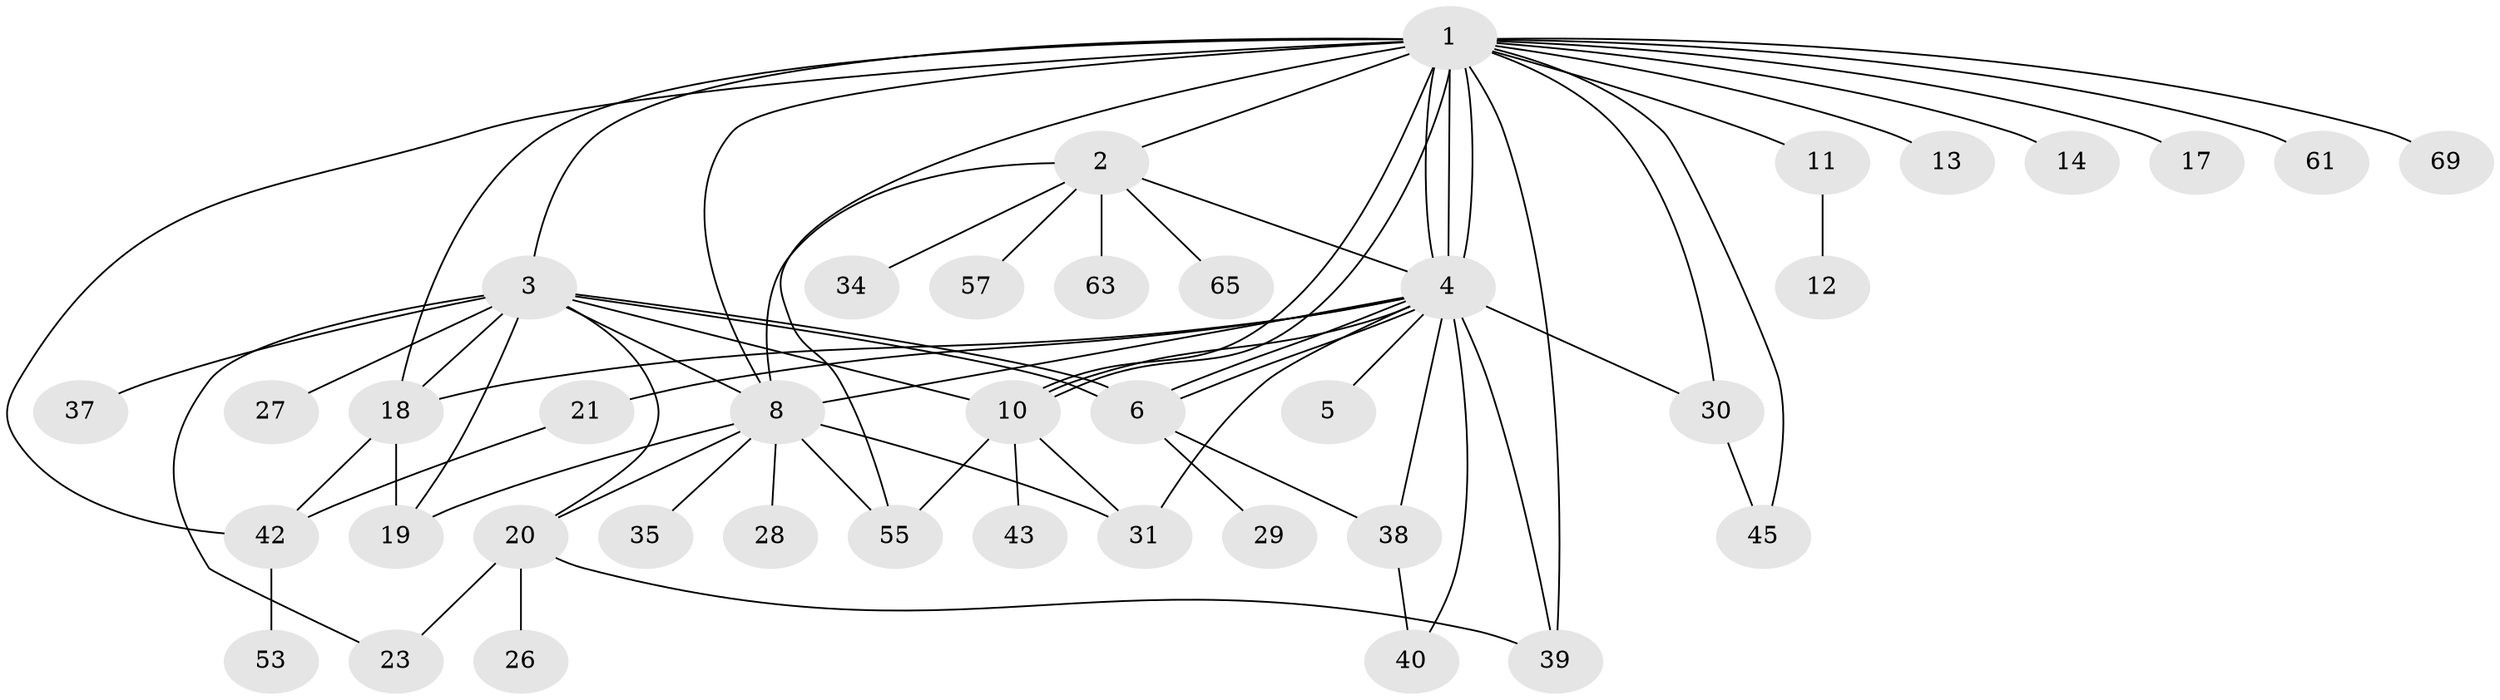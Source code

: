 // original degree distribution, {24: 0.0125, 7: 0.05, 11: 0.025, 12: 0.025, 1: 0.4625, 6: 0.025, 10: 0.0125, 5: 0.0375, 2: 0.1875, 3: 0.125, 4: 0.0375}
// Generated by graph-tools (version 1.1) at 2025/14/03/09/25 04:14:31]
// undirected, 40 vertices, 69 edges
graph export_dot {
graph [start="1"]
  node [color=gray90,style=filled];
  1;
  2;
  3;
  4 [super="+7+15"];
  5;
  6 [super="+24+76"];
  8 [super="+9"];
  10 [super="+32"];
  11;
  12;
  13;
  14 [super="+51+52"];
  17;
  18 [super="+58"];
  19 [super="+36"];
  20 [super="+50+70+66"];
  21 [super="+25"];
  23 [super="+71"];
  26;
  27 [super="+75"];
  28;
  29;
  30 [super="+41+64"];
  31;
  34;
  35;
  37;
  38;
  39;
  40 [super="+60"];
  42;
  43;
  45;
  53 [super="+59"];
  55;
  57;
  61;
  63;
  65;
  69;
  1 -- 2;
  1 -- 3;
  1 -- 4 [weight=3];
  1 -- 4;
  1 -- 4;
  1 -- 8 [weight=2];
  1 -- 10;
  1 -- 10;
  1 -- 11;
  1 -- 13;
  1 -- 14;
  1 -- 17;
  1 -- 18;
  1 -- 30;
  1 -- 39;
  1 -- 42;
  1 -- 45;
  1 -- 55;
  1 -- 61;
  1 -- 69;
  2 -- 4;
  2 -- 34;
  2 -- 57;
  2 -- 63;
  2 -- 65;
  2 -- 8;
  3 -- 6;
  3 -- 6;
  3 -- 8;
  3 -- 10;
  3 -- 18;
  3 -- 23;
  3 -- 27;
  3 -- 37;
  3 -- 19;
  3 -- 20;
  4 -- 5;
  4 -- 6 [weight=3];
  4 -- 6;
  4 -- 21;
  4 -- 30;
  4 -- 18 [weight=2];
  4 -- 31 [weight=2];
  4 -- 8 [weight=3];
  4 -- 38;
  4 -- 39;
  4 -- 10;
  4 -- 40;
  6 -- 38;
  6 -- 29;
  8 -- 19 [weight=2];
  8 -- 35;
  8 -- 20;
  8 -- 55;
  8 -- 28;
  8 -- 31;
  10 -- 55;
  10 -- 43;
  10 -- 31;
  11 -- 12;
  18 -- 42;
  18 -- 19;
  20 -- 23;
  20 -- 26;
  20 -- 39;
  21 -- 42;
  30 -- 45;
  38 -- 40;
  42 -- 53;
}
